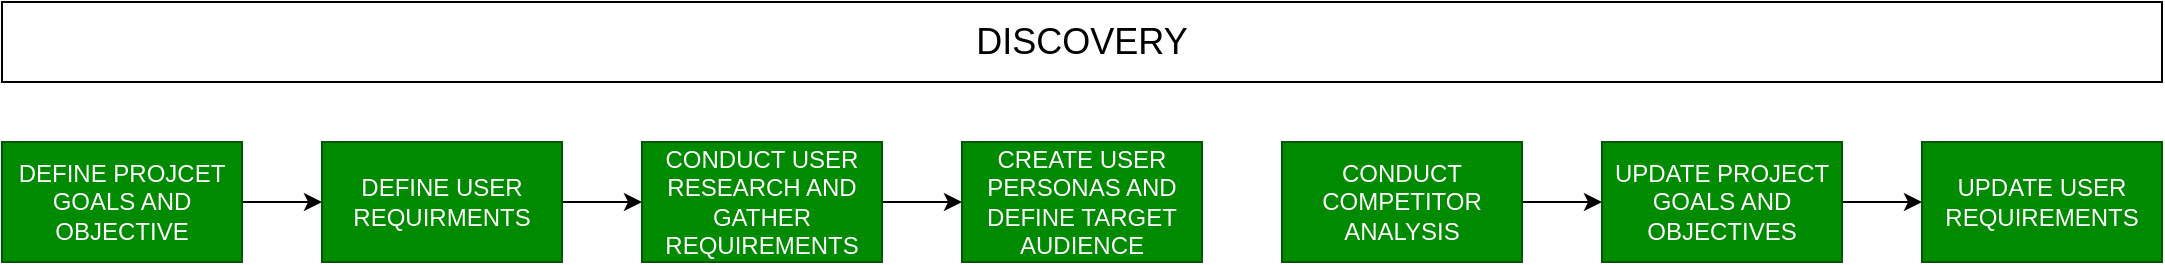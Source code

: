 <mxfile version="21.3.8" type="github">
  <diagram name="Page-1" id="Id1s_BIeK_hJf_YxdPQb">
    <mxGraphModel dx="1434" dy="796" grid="1" gridSize="10" guides="1" tooltips="1" connect="1" arrows="1" fold="1" page="1" pageScale="1" pageWidth="850" pageHeight="1100" math="0" shadow="0">
      <root>
        <mxCell id="0" />
        <mxCell id="1" parent="0" />
        <mxCell id="ccUa-iO1tZTZyTWDyoyD-1" value="&lt;font style=&quot;font-size: 18px;&quot;&gt;DISCOVERY&lt;/font&gt;" style="rounded=0;whiteSpace=wrap;html=1;" vertex="1" parent="1">
          <mxGeometry x="40" y="80" width="1080" height="40" as="geometry" />
        </mxCell>
        <mxCell id="ccUa-iO1tZTZyTWDyoyD-9" value="" style="edgeStyle=orthogonalEdgeStyle;rounded=0;orthogonalLoop=1;jettySize=auto;html=1;" edge="1" parent="1" source="ccUa-iO1tZTZyTWDyoyD-4" target="ccUa-iO1tZTZyTWDyoyD-6">
          <mxGeometry relative="1" as="geometry" />
        </mxCell>
        <mxCell id="ccUa-iO1tZTZyTWDyoyD-4" value="DEFINE PROJCET GOALS AND OBJECTIVE" style="rounded=0;whiteSpace=wrap;html=1;fillColor=#008a00;fontColor=#ffffff;strokeColor=#005700;" vertex="1" parent="1">
          <mxGeometry x="40" y="150" width="120" height="60" as="geometry" />
        </mxCell>
        <mxCell id="ccUa-iO1tZTZyTWDyoyD-10" value="" style="edgeStyle=orthogonalEdgeStyle;rounded=0;orthogonalLoop=1;jettySize=auto;html=1;" edge="1" parent="1" source="ccUa-iO1tZTZyTWDyoyD-6" target="ccUa-iO1tZTZyTWDyoyD-7">
          <mxGeometry relative="1" as="geometry" />
        </mxCell>
        <mxCell id="ccUa-iO1tZTZyTWDyoyD-6" value="DEFINE USER REQUIRMENTS" style="rounded=0;whiteSpace=wrap;html=1;fillColor=#008a00;fontColor=#ffffff;strokeColor=#005700;" vertex="1" parent="1">
          <mxGeometry x="200" y="150" width="120" height="60" as="geometry" />
        </mxCell>
        <mxCell id="ccUa-iO1tZTZyTWDyoyD-11" value="" style="edgeStyle=orthogonalEdgeStyle;rounded=0;orthogonalLoop=1;jettySize=auto;html=1;" edge="1" parent="1" source="ccUa-iO1tZTZyTWDyoyD-7" target="ccUa-iO1tZTZyTWDyoyD-8">
          <mxGeometry relative="1" as="geometry" />
        </mxCell>
        <mxCell id="ccUa-iO1tZTZyTWDyoyD-7" value="CONDUCT USER RESEARCH AND GATHER REQUIREMENTS" style="rounded=0;whiteSpace=wrap;html=1;fillColor=#008a00;fontColor=#ffffff;strokeColor=#005700;" vertex="1" parent="1">
          <mxGeometry x="360" y="150" width="120" height="60" as="geometry" />
        </mxCell>
        <mxCell id="ccUa-iO1tZTZyTWDyoyD-8" value="CREATE USER PERSONAS AND DEFINE TARGET AUDIENCE" style="rounded=0;whiteSpace=wrap;html=1;fillColor=#008a00;fontColor=#ffffff;strokeColor=#005700;" vertex="1" parent="1">
          <mxGeometry x="520" y="150" width="120" height="60" as="geometry" />
        </mxCell>
        <mxCell id="ccUa-iO1tZTZyTWDyoyD-14" value="" style="edgeStyle=orthogonalEdgeStyle;rounded=0;orthogonalLoop=1;jettySize=auto;html=1;" edge="1" parent="1" source="ccUa-iO1tZTZyTWDyoyD-12" target="ccUa-iO1tZTZyTWDyoyD-13">
          <mxGeometry relative="1" as="geometry" />
        </mxCell>
        <mxCell id="ccUa-iO1tZTZyTWDyoyD-12" value="CONDUCT COMPETITOR ANALYSIS" style="rounded=0;whiteSpace=wrap;html=1;fillColor=#008a00;fontColor=#ffffff;strokeColor=#005700;" vertex="1" parent="1">
          <mxGeometry x="680" y="150" width="120" height="60" as="geometry" />
        </mxCell>
        <mxCell id="ccUa-iO1tZTZyTWDyoyD-16" value="" style="edgeStyle=orthogonalEdgeStyle;rounded=0;orthogonalLoop=1;jettySize=auto;html=1;" edge="1" parent="1" source="ccUa-iO1tZTZyTWDyoyD-13" target="ccUa-iO1tZTZyTWDyoyD-15">
          <mxGeometry relative="1" as="geometry" />
        </mxCell>
        <mxCell id="ccUa-iO1tZTZyTWDyoyD-13" value="UPDATE PROJECT GOALS AND OBJECTIVES" style="rounded=0;whiteSpace=wrap;html=1;fillColor=#008a00;fontColor=#ffffff;strokeColor=#005700;" vertex="1" parent="1">
          <mxGeometry x="840" y="150" width="120" height="60" as="geometry" />
        </mxCell>
        <mxCell id="ccUa-iO1tZTZyTWDyoyD-15" value="UPDATE USER REQUIREMENTS" style="rounded=0;whiteSpace=wrap;html=1;fillColor=#008a00;fontColor=#ffffff;strokeColor=#005700;" vertex="1" parent="1">
          <mxGeometry x="1000" y="150" width="120" height="60" as="geometry" />
        </mxCell>
      </root>
    </mxGraphModel>
  </diagram>
</mxfile>
